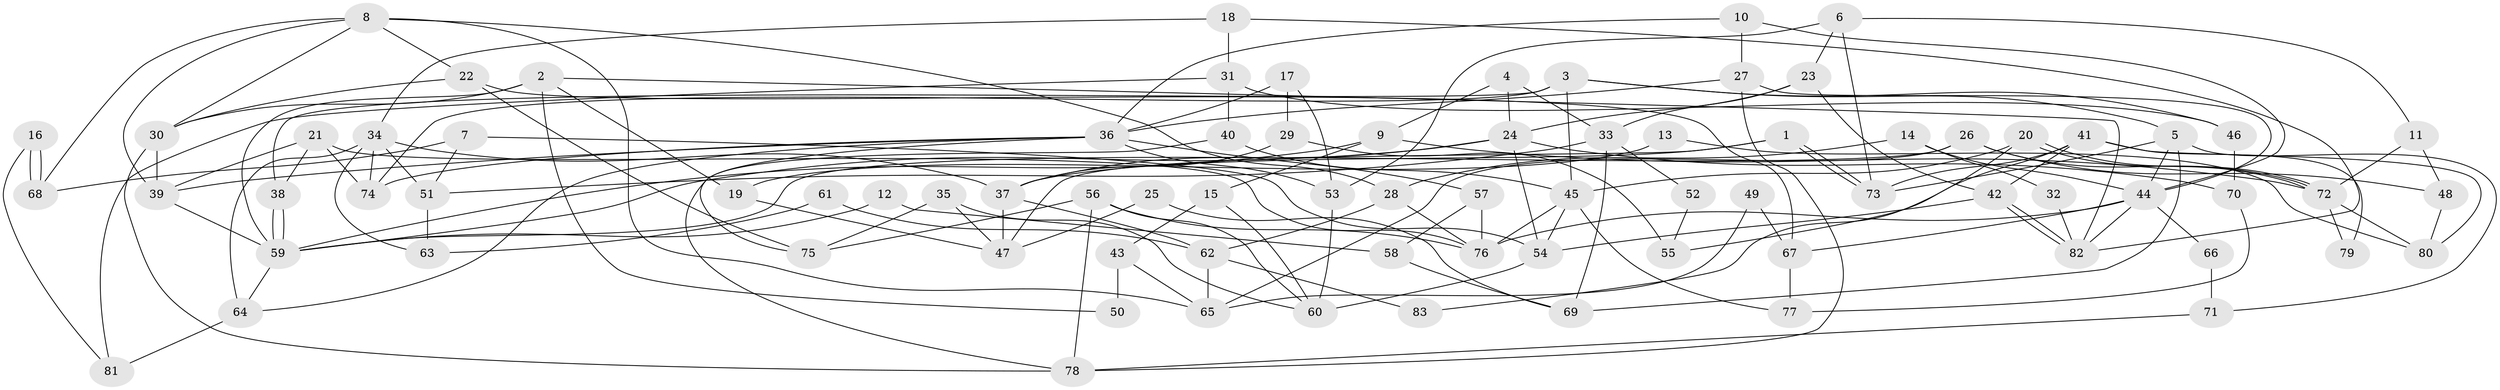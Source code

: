// coarse degree distribution, {3: 0.12121212121212122, 6: 0.21212121212121213, 2: 0.12121212121212122, 5: 0.3333333333333333, 8: 0.030303030303030304, 4: 0.09090909090909091, 9: 0.030303030303030304, 11: 0.030303030303030304, 7: 0.030303030303030304}
// Generated by graph-tools (version 1.1) at 2025/54/03/04/25 21:54:17]
// undirected, 83 vertices, 166 edges
graph export_dot {
graph [start="1"]
  node [color=gray90,style=filled];
  1;
  2;
  3;
  4;
  5;
  6;
  7;
  8;
  9;
  10;
  11;
  12;
  13;
  14;
  15;
  16;
  17;
  18;
  19;
  20;
  21;
  22;
  23;
  24;
  25;
  26;
  27;
  28;
  29;
  30;
  31;
  32;
  33;
  34;
  35;
  36;
  37;
  38;
  39;
  40;
  41;
  42;
  43;
  44;
  45;
  46;
  47;
  48;
  49;
  50;
  51;
  52;
  53;
  54;
  55;
  56;
  57;
  58;
  59;
  60;
  61;
  62;
  63;
  64;
  65;
  66;
  67;
  68;
  69;
  70;
  71;
  72;
  73;
  74;
  75;
  76;
  77;
  78;
  79;
  80;
  81;
  82;
  83;
  1 -- 73;
  1 -- 73;
  1 -- 37;
  1 -- 47;
  2 -- 59;
  2 -- 30;
  2 -- 19;
  2 -- 50;
  2 -- 82;
  3 -- 45;
  3 -- 74;
  3 -- 5;
  3 -- 38;
  3 -- 46;
  4 -- 9;
  4 -- 33;
  4 -- 24;
  5 -- 44;
  5 -- 69;
  5 -- 71;
  5 -- 73;
  6 -- 73;
  6 -- 53;
  6 -- 11;
  6 -- 23;
  7 -- 54;
  7 -- 68;
  7 -- 51;
  8 -- 30;
  8 -- 65;
  8 -- 22;
  8 -- 28;
  8 -- 39;
  8 -- 68;
  9 -- 59;
  9 -- 72;
  9 -- 15;
  10 -- 44;
  10 -- 36;
  10 -- 27;
  11 -- 72;
  11 -- 48;
  12 -- 58;
  12 -- 59;
  13 -- 19;
  13 -- 80;
  14 -- 44;
  14 -- 28;
  14 -- 32;
  15 -- 60;
  15 -- 43;
  16 -- 81;
  16 -- 68;
  16 -- 68;
  17 -- 53;
  17 -- 36;
  17 -- 29;
  18 -- 34;
  18 -- 82;
  18 -- 31;
  19 -- 47;
  20 -- 72;
  20 -- 72;
  20 -- 45;
  20 -- 83;
  21 -- 39;
  21 -- 38;
  21 -- 74;
  21 -- 76;
  22 -- 67;
  22 -- 30;
  22 -- 75;
  23 -- 24;
  23 -- 33;
  23 -- 42;
  24 -- 59;
  24 -- 37;
  24 -- 54;
  24 -- 70;
  25 -- 69;
  25 -- 47;
  26 -- 59;
  26 -- 72;
  26 -- 48;
  26 -- 65;
  27 -- 44;
  27 -- 36;
  27 -- 78;
  28 -- 76;
  28 -- 62;
  29 -- 37;
  29 -- 55;
  30 -- 39;
  30 -- 78;
  31 -- 40;
  31 -- 46;
  31 -- 81;
  32 -- 82;
  33 -- 51;
  33 -- 52;
  33 -- 69;
  34 -- 74;
  34 -- 37;
  34 -- 51;
  34 -- 63;
  34 -- 64;
  35 -- 75;
  35 -- 60;
  35 -- 47;
  36 -- 64;
  36 -- 39;
  36 -- 53;
  36 -- 57;
  36 -- 74;
  36 -- 75;
  37 -- 47;
  37 -- 62;
  38 -- 59;
  38 -- 59;
  39 -- 59;
  40 -- 78;
  40 -- 45;
  41 -- 73;
  41 -- 42;
  41 -- 55;
  41 -- 79;
  41 -- 80;
  42 -- 82;
  42 -- 82;
  42 -- 54;
  43 -- 65;
  43 -- 50;
  44 -- 76;
  44 -- 82;
  44 -- 66;
  44 -- 67;
  45 -- 76;
  45 -- 54;
  45 -- 77;
  46 -- 70;
  48 -- 80;
  49 -- 65;
  49 -- 67;
  51 -- 63;
  52 -- 55;
  53 -- 60;
  54 -- 60;
  56 -- 78;
  56 -- 75;
  56 -- 60;
  56 -- 76;
  57 -- 76;
  57 -- 58;
  58 -- 69;
  59 -- 64;
  61 -- 63;
  61 -- 62;
  62 -- 65;
  62 -- 83;
  64 -- 81;
  66 -- 71;
  67 -- 77;
  70 -- 77;
  71 -- 78;
  72 -- 80;
  72 -- 79;
}
